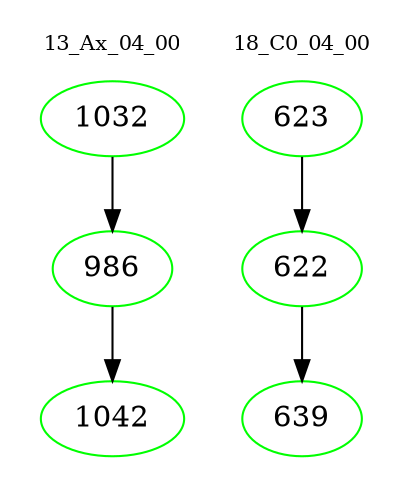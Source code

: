 digraph{
subgraph cluster_0 {
color = white
label = "13_Ax_04_00";
fontsize=10;
T0_1032 [label="1032", color="green"]
T0_1032 -> T0_986 [color="black"]
T0_986 [label="986", color="green"]
T0_986 -> T0_1042 [color="black"]
T0_1042 [label="1042", color="green"]
}
subgraph cluster_1 {
color = white
label = "18_C0_04_00";
fontsize=10;
T1_623 [label="623", color="green"]
T1_623 -> T1_622 [color="black"]
T1_622 [label="622", color="green"]
T1_622 -> T1_639 [color="black"]
T1_639 [label="639", color="green"]
}
}
